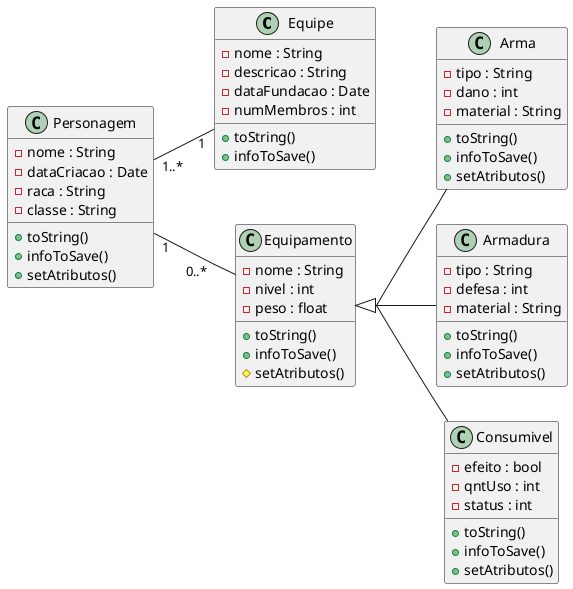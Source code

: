 @startuml


class Equipe {
	- nome : String
	- descricao : String
	- dataFundacao : Date
	- numMembros : int
	+ toString()
	+ infoToSave()
}

class Personagem {
	- nome : String
	- dataCriacao : Date
	- raca : String
	- classe : String
	+ toString()
	+ infoToSave()
	+ setAtributos()
}

class Equipamento {
	- nome : String
	- nivel : int
	- peso : float
	+ toString()
	+ infoToSave()
	# setAtributos()
}

class Arma {
	- tipo : String
	- dano : int
	- material : String
	+ toString()
	+ infoToSave()
	+ setAtributos()

}

class Armadura {
	- tipo : String
	- defesa : int
	- material : String
	+ toString()
	+ infoToSave()
	+ setAtributos()
}

class Consumivel {
	- efeito : bool
	- qntUso : int
	- status : int
	+ toString()
	+ infoToSave()
	+ setAtributos()
}

left to right direction
Personagem "1" -- "0..*" Equipamento
skinparam groupInheritance 3
Equipamento <|-- Arma
Equipamento <|-- Armadura
Equipamento <|-- Consumivel
Equipe "1" -up- "1..*" Personagem
@enduml